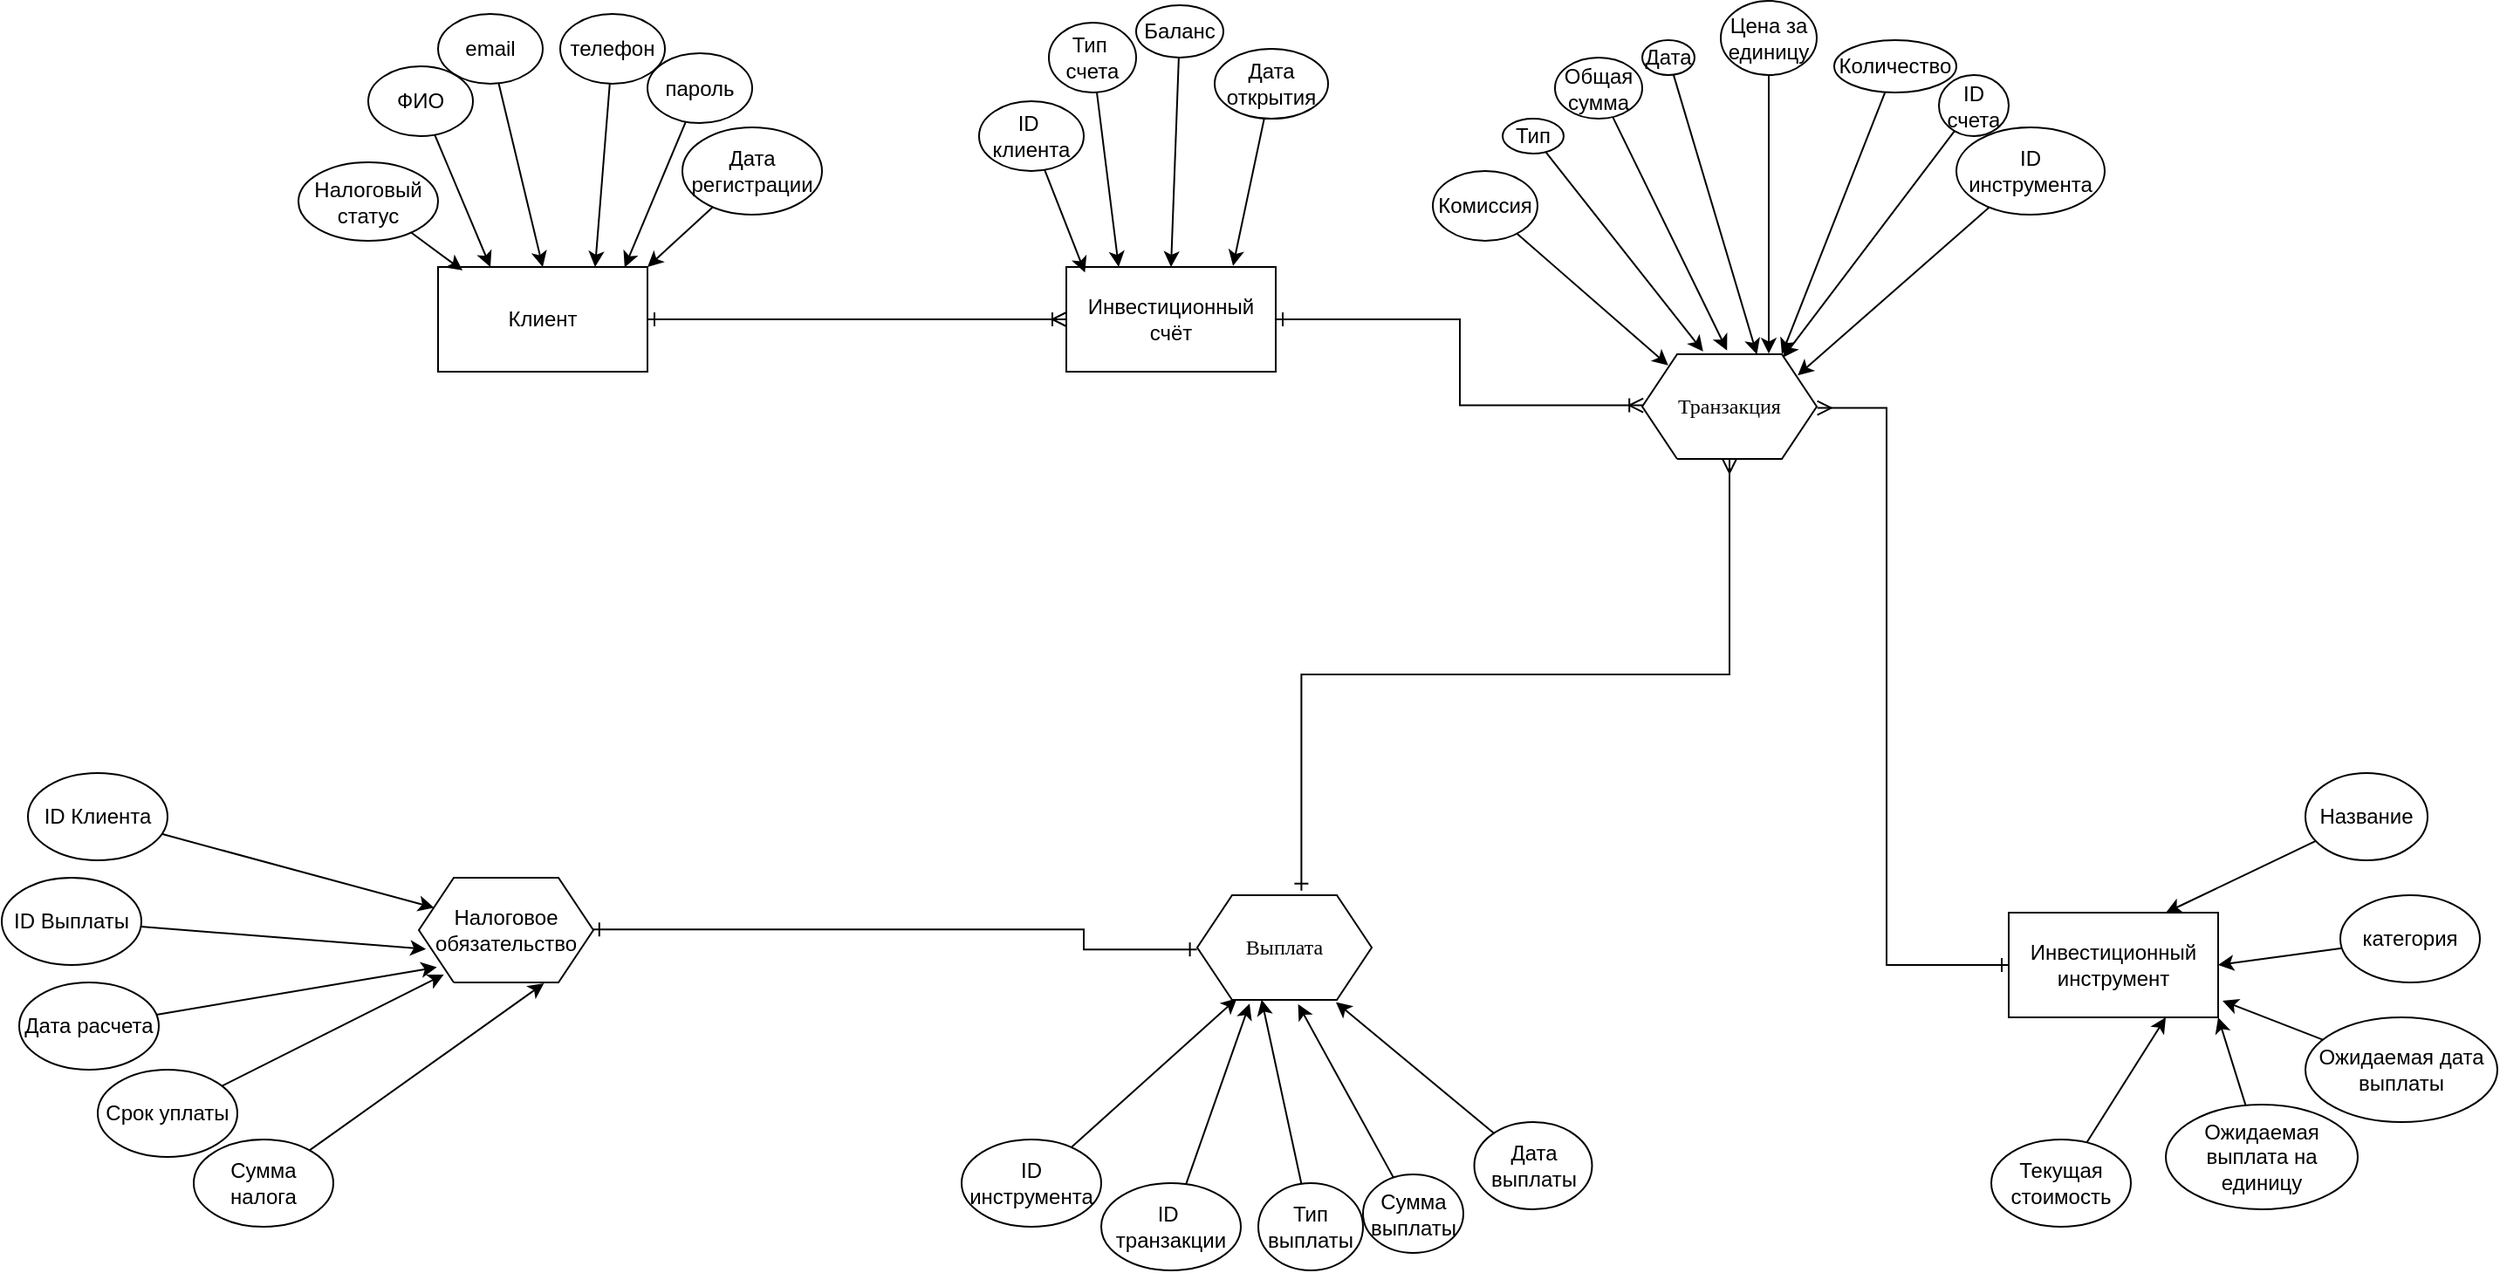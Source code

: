 <mxfile version="26.1.1">
  <diagram id="R2lEEEUBdFMjLlhIrx00" name="Page-1">
    <mxGraphModel dx="2284" dy="886" grid="1" gridSize="10" guides="1" tooltips="1" connect="1" arrows="1" fold="1" page="1" pageScale="1" pageWidth="850" pageHeight="1100" math="0" shadow="0" extFonts="Permanent Marker^https://fonts.googleapis.com/css?family=Permanent+Marker">
      <root>
        <mxCell id="0" />
        <mxCell id="1" parent="0" />
        <mxCell id="XCjacnI0Hm-cSegyJan1-46" value="" style="edgeStyle=orthogonalEdgeStyle;rounded=0;orthogonalLoop=1;jettySize=auto;html=1;endArrow=ERoneToMany;endFill=0;startArrow=ERone;startFill=0;" parent="1" source="XCjacnI0Hm-cSegyJan1-3" target="XCjacnI0Hm-cSegyJan1-5" edge="1">
          <mxGeometry relative="1" as="geometry" />
        </mxCell>
        <mxCell id="XCjacnI0Hm-cSegyJan1-51" style="rounded=0;orthogonalLoop=1;jettySize=auto;html=1;endArrow=ERmany;endFill=0;startArrow=ERone;startFill=0;entryX=1.003;entryY=0.513;entryDx=0;entryDy=0;entryPerimeter=0;fontFamily=Verdana;exitX=0;exitY=0.5;exitDx=0;exitDy=0;strokeColor=default;edgeStyle=elbowEdgeStyle;jumpStyle=arc;" parent="1" source="XCjacnI0Hm-cSegyJan1-4" target="G95vYp_9de2MOOSg4ySw-1" edge="1">
          <mxGeometry relative="1" as="geometry">
            <mxPoint x="690" y="570" as="sourcePoint" />
            <mxPoint x="550.26" y="269.58" as="targetPoint" />
            <Array as="points">
              <mxPoint x="640" y="400" />
            </Array>
          </mxGeometry>
        </mxCell>
        <mxCell id="XCjacnI0Hm-cSegyJan1-4" value="&lt;div&gt;&lt;span style=&quot;background-color: initial;&quot;&gt;Инвестиционный инструмент&lt;/span&gt;&lt;br&gt;&lt;/div&gt;" style="rounded=0;whiteSpace=wrap;html=1;" parent="1" vertex="1">
          <mxGeometry x="710" y="540" width="120" height="60" as="geometry" />
        </mxCell>
        <mxCell id="XCjacnI0Hm-cSegyJan1-49" style="edgeStyle=elbowEdgeStyle;rounded=0;orthogonalLoop=1;jettySize=auto;html=1;entryX=0.006;entryY=0.488;entryDx=0;entryDy=0;endArrow=ERoneToMany;endFill=0;startArrow=ERone;startFill=0;entryPerimeter=0;fontFamily=Verdana;" parent="1" source="XCjacnI0Hm-cSegyJan1-5" target="G95vYp_9de2MOOSg4ySw-1" edge="1">
          <mxGeometry relative="1" as="geometry">
            <mxPoint x="480" y="240" as="targetPoint" />
          </mxGeometry>
        </mxCell>
        <mxCell id="XCjacnI0Hm-cSegyJan1-5" value="Инвестиционный счёт" style="rounded=0;whiteSpace=wrap;html=1;" parent="1" vertex="1">
          <mxGeometry x="170" y="170" width="120" height="60" as="geometry" />
        </mxCell>
        <mxCell id="XCjacnI0Hm-cSegyJan1-25" style="rounded=0;orthogonalLoop=1;jettySize=auto;html=1;entryX=0.75;entryY=0;entryDx=0;entryDy=0;" parent="1" source="XCjacnI0Hm-cSegyJan1-22" target="XCjacnI0Hm-cSegyJan1-4" edge="1">
          <mxGeometry relative="1" as="geometry" />
        </mxCell>
        <mxCell id="XCjacnI0Hm-cSegyJan1-22" value="Название" style="ellipse;whiteSpace=wrap;html=1;" parent="1" vertex="1">
          <mxGeometry x="880" y="460" width="70" height="50" as="geometry" />
        </mxCell>
        <mxCell id="XCjacnI0Hm-cSegyJan1-26" style="rounded=0;orthogonalLoop=1;jettySize=auto;html=1;entryX=1;entryY=0.5;entryDx=0;entryDy=0;" parent="1" source="XCjacnI0Hm-cSegyJan1-23" target="XCjacnI0Hm-cSegyJan1-4" edge="1">
          <mxGeometry relative="1" as="geometry" />
        </mxCell>
        <mxCell id="XCjacnI0Hm-cSegyJan1-23" value="категория" style="ellipse;whiteSpace=wrap;html=1;" parent="1" vertex="1">
          <mxGeometry x="900" y="530" width="80" height="50" as="geometry" />
        </mxCell>
        <mxCell id="XCjacnI0Hm-cSegyJan1-27" style="rounded=0;orthogonalLoop=1;jettySize=auto;html=1;entryX=0.75;entryY=1;entryDx=0;entryDy=0;" parent="1" source="XCjacnI0Hm-cSegyJan1-24" target="XCjacnI0Hm-cSegyJan1-4" edge="1">
          <mxGeometry relative="1" as="geometry" />
        </mxCell>
        <mxCell id="XCjacnI0Hm-cSegyJan1-24" value="Текущая&lt;div&gt;стоимость&lt;br&gt;&lt;/div&gt;" style="ellipse;whiteSpace=wrap;html=1;" parent="1" vertex="1">
          <mxGeometry x="700" y="670" width="80" height="50" as="geometry" />
        </mxCell>
        <mxCell id="XCjacnI0Hm-cSegyJan1-28" value="&lt;br&gt;ID&amp;nbsp;&lt;div&gt;клиента&lt;br&gt;&lt;br&gt;&lt;/div&gt;" style="ellipse;whiteSpace=wrap;html=1;" parent="1" vertex="1">
          <mxGeometry x="120" y="75" width="60" height="40" as="geometry" />
        </mxCell>
        <mxCell id="XCjacnI0Hm-cSegyJan1-33" style="rounded=0;orthogonalLoop=1;jettySize=auto;html=1;entryX=0.5;entryY=0;entryDx=0;entryDy=0;" parent="1" source="XCjacnI0Hm-cSegyJan1-29" target="XCjacnI0Hm-cSegyJan1-5" edge="1">
          <mxGeometry relative="1" as="geometry" />
        </mxCell>
        <mxCell id="XCjacnI0Hm-cSegyJan1-29" value="&lt;div&gt;&lt;span class=&quot;text-sm px-1 rounded-sm !font-mono bg-orange-400/10 text-orange-500 dark:bg-orange-300/10 dark:text-orange-200&quot;&gt;Баланс&lt;/span&gt;&lt;/div&gt;" style="ellipse;whiteSpace=wrap;html=1;direction=south;" parent="1" vertex="1">
          <mxGeometry x="210" y="20" width="50" height="30" as="geometry" />
        </mxCell>
        <mxCell id="XCjacnI0Hm-cSegyJan1-30" value="Дата открытия" style="ellipse;whiteSpace=wrap;html=1;" parent="1" vertex="1">
          <mxGeometry x="255" y="45" width="65" height="40" as="geometry" />
        </mxCell>
        <mxCell id="XCjacnI0Hm-cSegyJan1-32" style="rounded=0;orthogonalLoop=1;jettySize=auto;html=1;entryX=0.089;entryY=0.053;entryDx=0;entryDy=0;entryPerimeter=0;" parent="1" source="XCjacnI0Hm-cSegyJan1-28" target="XCjacnI0Hm-cSegyJan1-5" edge="1">
          <mxGeometry relative="1" as="geometry" />
        </mxCell>
        <mxCell id="XCjacnI0Hm-cSegyJan1-40" style="rounded=0;orthogonalLoop=1;jettySize=auto;html=1;entryX=0.149;entryY=0.107;entryDx=0;entryDy=0;entryPerimeter=0;fontFamily=Verdana;" parent="1" source="XCjacnI0Hm-cSegyJan1-37" target="G95vYp_9de2MOOSg4ySw-1" edge="1">
          <mxGeometry relative="1" as="geometry">
            <mxPoint x="515" y="220" as="targetPoint" />
          </mxGeometry>
        </mxCell>
        <mxCell id="XCjacnI0Hm-cSegyJan1-37" value="Комиссия" style="ellipse;whiteSpace=wrap;html=1;" parent="1" vertex="1">
          <mxGeometry x="380" y="115" width="60" height="40" as="geometry" />
        </mxCell>
        <mxCell id="XCjacnI0Hm-cSegyJan1-41" style="rounded=0;orthogonalLoop=1;jettySize=auto;html=1;entryX=0.349;entryY=-0.026;entryDx=0;entryDy=0;entryPerimeter=0;fontFamily=Verdana;" parent="1" source="XCjacnI0Hm-cSegyJan1-38" target="G95vYp_9de2MOOSg4ySw-1" edge="1">
          <mxGeometry relative="1" as="geometry">
            <mxPoint x="550" y="200" as="targetPoint" />
          </mxGeometry>
        </mxCell>
        <mxCell id="XCjacnI0Hm-cSegyJan1-38" value="Тип" style="ellipse;whiteSpace=wrap;html=1;" parent="1" vertex="1">
          <mxGeometry x="420" y="85" width="35" height="20" as="geometry" />
        </mxCell>
        <mxCell id="XCjacnI0Hm-cSegyJan1-42" style="rounded=0;orthogonalLoop=1;jettySize=auto;html=1;entryX=0.806;entryY=0.031;entryDx=0;entryDy=0;entryPerimeter=0;fontFamily=Verdana;" parent="1" source="XCjacnI0Hm-cSegyJan1-39" target="G95vYp_9de2MOOSg4ySw-1" edge="1">
          <mxGeometry relative="1" as="geometry">
            <mxPoint x="585" y="220" as="targetPoint" />
          </mxGeometry>
        </mxCell>
        <mxCell id="XCjacnI0Hm-cSegyJan1-39" value="ID счета" style="ellipse;whiteSpace=wrap;html=1;" parent="1" vertex="1">
          <mxGeometry x="670" y="60" width="40" height="35" as="geometry" />
        </mxCell>
        <mxCell id="XCjacnI0Hm-cSegyJan1-43" value="Дата" style="ellipse;whiteSpace=wrap;html=1;" parent="1" vertex="1">
          <mxGeometry x="500" y="40" width="30" height="20" as="geometry" />
        </mxCell>
        <mxCell id="XCjacnI0Hm-cSegyJan1-44" style="rounded=0;orthogonalLoop=1;jettySize=auto;html=1;entryX=0.657;entryY=0.002;entryDx=0;entryDy=0;entryPerimeter=0;fontFamily=Verdana;" parent="1" source="XCjacnI0Hm-cSegyJan1-43" target="G95vYp_9de2MOOSg4ySw-1" edge="1">
          <mxGeometry relative="1" as="geometry">
            <mxPoint x="568.62" y="207.92" as="targetPoint" />
          </mxGeometry>
        </mxCell>
        <mxCell id="XCjacnI0Hm-cSegyJan1-48" style="rounded=0;orthogonalLoop=1;jettySize=auto;html=1;entryX=0.796;entryY=-0.011;entryDx=0;entryDy=0;entryPerimeter=0;" parent="1" source="XCjacnI0Hm-cSegyJan1-30" target="XCjacnI0Hm-cSegyJan1-5" edge="1">
          <mxGeometry relative="1" as="geometry" />
        </mxCell>
        <mxCell id="XCjacnI0Hm-cSegyJan1-52" value="&lt;div&gt;&lt;span style=&quot;background-color: initial;&quot;&gt;ID инструмента&lt;/span&gt;&lt;br&gt;&lt;/div&gt;" style="ellipse;whiteSpace=wrap;html=1;" parent="1" vertex="1">
          <mxGeometry x="680" y="90" width="85" height="50" as="geometry" />
        </mxCell>
        <mxCell id="XCjacnI0Hm-cSegyJan1-54" style="rounded=0;orthogonalLoop=1;jettySize=auto;html=1;entryX=0.891;entryY=0.202;entryDx=0;entryDy=0;entryPerimeter=0;fontFamily=Verdana;" parent="1" source="XCjacnI0Hm-cSegyJan1-52" target="G95vYp_9de2MOOSg4ySw-1" edge="1">
          <mxGeometry relative="1" as="geometry">
            <mxPoint x="597.32" y="226" as="targetPoint" />
          </mxGeometry>
        </mxCell>
        <mxCell id="4SABCCLXyZyxqGPthTTx-5" style="rounded=0;orthogonalLoop=1;jettySize=auto;html=1;entryX=0.25;entryY=0;entryDx=0;entryDy=0;" parent="1" source="4SABCCLXyZyxqGPthTTx-4" target="XCjacnI0Hm-cSegyJan1-5" edge="1">
          <mxGeometry relative="1" as="geometry" />
        </mxCell>
        <mxCell id="4SABCCLXyZyxqGPthTTx-4" value="Тип&amp;nbsp;&lt;div&gt;счета&lt;/div&gt;" style="ellipse;whiteSpace=wrap;html=1;" parent="1" vertex="1">
          <mxGeometry x="160" y="30" width="50" height="40" as="geometry" />
        </mxCell>
        <mxCell id="4SABCCLXyZyxqGPthTTx-11" value="&lt;div&gt;&lt;span class=&quot;text-sm px-1 rounded-sm !font-mono bg-orange-400/10 text-orange-500 dark:bg-orange-300/10 dark:text-orange-200&quot;&gt;Общая сумма&lt;/span&gt;&lt;/div&gt;" style="ellipse;whiteSpace=wrap;html=1;" parent="1" vertex="1">
          <mxGeometry x="450" y="50" width="50" height="35" as="geometry" />
        </mxCell>
        <mxCell id="4SABCCLXyZyxqGPthTTx-12" style="rounded=0;orthogonalLoop=1;jettySize=auto;html=1;entryX=0.486;entryY=-0.036;entryDx=0;entryDy=0;entryPerimeter=0;fontFamily=Verdana;" parent="1" source="4SABCCLXyZyxqGPthTTx-11" target="G95vYp_9de2MOOSg4ySw-1" edge="1">
          <mxGeometry relative="1" as="geometry">
            <mxPoint x="558.96" y="202" as="targetPoint" />
          </mxGeometry>
        </mxCell>
        <UserObject label="&lt;div&gt;Транзакция&lt;/div&gt;" tags="Блок-схема" id="G95vYp_9de2MOOSg4ySw-1">
          <mxCell style="verticalAlign=middle;align=center;overflow=width;vsdxID=12;shape=stencil(lZFNCoQwDIVPk30nYWD26txDsNpgp5Xa+fH2tgRRXEhn917yJYEXoGo27aQB1RyDH/WXu2iAakBkZ3TgmBRQA1T1Pugh+LfrxE9tJrN6+U/e8JM5VHkE1SL2psQ/hbXsDuzjD3ZrbvC9fO8FicVk+fXrBJLYo+vZWkn+2D9HnUryJmpW);spacingTop=-3;spacingBottom=-3;spacingLeft=-3;spacingRight=-3;points=[];labelBackgroundColor=none;rounded=0;html=1;whiteSpace=wrap;fontFamily=Verdana;" parent="1" vertex="1">
            <mxGeometry x="500" y="220" width="100" height="60" as="geometry" />
          </mxCell>
        </UserObject>
        <mxCell id="FMK7yZZNpKtsbyilsotx-37" style="rounded=0;orthogonalLoop=1;jettySize=auto;html=1;entryX=1;entryY=1;entryDx=0;entryDy=0;" parent="1" source="FMK7yZZNpKtsbyilsotx-36" target="XCjacnI0Hm-cSegyJan1-4" edge="1">
          <mxGeometry relative="1" as="geometry" />
        </mxCell>
        <mxCell id="FMK7yZZNpKtsbyilsotx-36" value="&lt;div&gt;&lt;span class=&quot;text-sm px-1 rounded-sm !font-mono bg-orange-400/10 text-orange-500 dark:bg-orange-300/10 dark:text-orange-200&quot;&gt;Ожидаемая выплата на единицу&lt;/span&gt;&lt;/div&gt;" style="ellipse;whiteSpace=wrap;html=1;" parent="1" vertex="1">
          <mxGeometry x="800" y="650" width="110" height="60" as="geometry" />
        </mxCell>
        <mxCell id="hdK44-Yf7cx0J39kzJTW-2" value="Количество" style="ellipse;whiteSpace=wrap;html=1;" parent="1" vertex="1">
          <mxGeometry x="610" y="40" width="70" height="30" as="geometry" />
        </mxCell>
        <mxCell id="hdK44-Yf7cx0J39kzJTW-3" style="rounded=0;orthogonalLoop=1;jettySize=auto;html=1;entryX=0.8;entryY=0;entryDx=0;entryDy=0;entryPerimeter=0;" parent="1" source="hdK44-Yf7cx0J39kzJTW-2" target="G95vYp_9de2MOOSg4ySw-1" edge="1">
          <mxGeometry relative="1" as="geometry" />
        </mxCell>
        <mxCell id="avL69ho8Q7gVrmL0K41D-9" style="edgeStyle=orthogonalEdgeStyle;rounded=0;orthogonalLoop=1;jettySize=auto;html=1;startArrow=ERone;startFill=0;endArrow=ERone;endFill=0;exitX=-0.002;exitY=0.518;exitDx=0;exitDy=0;exitPerimeter=0;entryX=0.994;entryY=0.494;entryDx=0;entryDy=0;entryPerimeter=0;jumpStyle=arc;" parent="1" source="FMK7yZZNpKtsbyilsotx-26" target="FMK7yZZNpKtsbyilsotx-28" edge="1">
          <mxGeometry relative="1" as="geometry">
            <Array as="points">
              <mxPoint x="180" y="561" />
              <mxPoint x="180" y="550" />
            </Array>
            <mxPoint x="-61" y="560" as="targetPoint" />
            <mxPoint x="534" y="279" as="sourcePoint" />
          </mxGeometry>
        </mxCell>
        <mxCell id="FMK7yZZNpKtsbyilsotx-16" style="rounded=0;orthogonalLoop=1;jettySize=auto;html=1;entryX=0.228;entryY=0.985;entryDx=0;entryDy=0;entryPerimeter=0;" parent="1" source="FMK7yZZNpKtsbyilsotx-8" target="FMK7yZZNpKtsbyilsotx-26" edge="1">
          <mxGeometry relative="1" as="geometry">
            <mxPoint x="230" y="560" as="targetPoint" />
          </mxGeometry>
        </mxCell>
        <mxCell id="FMK7yZZNpKtsbyilsotx-8" value="&lt;div&gt;ID инструмента&lt;/div&gt;" style="ellipse;whiteSpace=wrap;html=1;" parent="1" vertex="1">
          <mxGeometry x="110" y="670" width="80" height="50" as="geometry" />
        </mxCell>
        <mxCell id="FMK7yZZNpKtsbyilsotx-9" value="&lt;div&gt;Тип&lt;/div&gt;&lt;div&gt;выплаты&lt;/div&gt;" style="ellipse;whiteSpace=wrap;html=1;" parent="1" vertex="1">
          <mxGeometry x="280" y="695" width="60" height="50" as="geometry" />
        </mxCell>
        <mxCell id="FMK7yZZNpKtsbyilsotx-10" value="&lt;div&gt;Сумма&lt;/div&gt;&lt;div&gt;выплаты&lt;/div&gt;" style="ellipse;whiteSpace=wrap;html=1;" parent="1" vertex="1">
          <mxGeometry x="340" y="690" width="57.5" height="45" as="geometry" />
        </mxCell>
        <mxCell id="FMK7yZZNpKtsbyilsotx-19" style="rounded=0;orthogonalLoop=1;jettySize=auto;html=1;entryX=0.795;entryY=1.022;entryDx=0;entryDy=0;entryPerimeter=0;" parent="1" source="FMK7yZZNpKtsbyilsotx-11" target="FMK7yZZNpKtsbyilsotx-26" edge="1">
          <mxGeometry relative="1" as="geometry">
            <mxPoint x="344.545" y="543.636" as="targetPoint" />
          </mxGeometry>
        </mxCell>
        <mxCell id="FMK7yZZNpKtsbyilsotx-11" value="&lt;div&gt;Дата&lt;/div&gt;&lt;div&gt;выплаты&lt;/div&gt;" style="ellipse;whiteSpace=wrap;html=1;" parent="1" vertex="1">
          <mxGeometry x="403.75" y="660" width="67.5" height="50" as="geometry" />
        </mxCell>
        <mxCell id="FMK7yZZNpKtsbyilsotx-17" style="rounded=0;orthogonalLoop=1;jettySize=auto;html=1;entryX=0.369;entryY=0.998;entryDx=0;entryDy=0;entryPerimeter=0;" parent="1" source="FMK7yZZNpKtsbyilsotx-9" target="FMK7yZZNpKtsbyilsotx-26" edge="1">
          <mxGeometry relative="1" as="geometry">
            <mxPoint x="281.96" y="558.98" as="targetPoint" />
          </mxGeometry>
        </mxCell>
        <mxCell id="FMK7yZZNpKtsbyilsotx-18" style="rounded=0;orthogonalLoop=1;jettySize=auto;html=1;entryX=0.578;entryY=1.041;entryDx=0;entryDy=0;entryPerimeter=0;" parent="1" source="FMK7yZZNpKtsbyilsotx-10" target="FMK7yZZNpKtsbyilsotx-26" edge="1">
          <mxGeometry relative="1" as="geometry">
            <mxPoint x="329.96" y="560" as="targetPoint" />
          </mxGeometry>
        </mxCell>
        <UserObject label="&lt;div&gt;Выплата&lt;/div&gt;" tags="Блок-схема" id="FMK7yZZNpKtsbyilsotx-26">
          <mxCell style="verticalAlign=middle;align=center;overflow=width;vsdxID=12;shape=stencil(lZFNCoQwDIVPk30nYWD26txDsNpgp5Xa+fH2tgRRXEhn917yJYEXoGo27aQB1RyDH/WXu2iAakBkZ3TgmBRQA1T1Pugh+LfrxE9tJrN6+U/e8JM5VHkE1SL2psQ/hbXsDuzjD3ZrbvC9fO8FicVk+fXrBJLYo+vZWkn+2D9HnUryJmpW);spacingTop=-3;spacingBottom=-3;spacingLeft=-3;spacingRight=-3;points=[];labelBackgroundColor=none;rounded=0;html=1;whiteSpace=wrap;fontFamily=Verdana;" parent="1" vertex="1">
            <mxGeometry x="245" y="530" width="100" height="60" as="geometry" />
          </mxCell>
        </UserObject>
        <mxCell id="XCjacnI0Hm-cSegyJan1-3" value="Клиент" style="rounded=0;whiteSpace=wrap;html=1;container=0;" parent="1" vertex="1">
          <mxGeometry x="-190" y="170" width="120" height="60" as="geometry" />
        </mxCell>
        <mxCell id="XCjacnI0Hm-cSegyJan1-16" style="rounded=0;orthogonalLoop=1;jettySize=auto;html=1;entryX=0.25;entryY=0;entryDx=0;entryDy=0;" parent="1" source="XCjacnI0Hm-cSegyJan1-12" target="XCjacnI0Hm-cSegyJan1-3" edge="1">
          <mxGeometry relative="1" as="geometry" />
        </mxCell>
        <mxCell id="XCjacnI0Hm-cSegyJan1-12" value="ФИО" style="ellipse;whiteSpace=wrap;html=1;container=0;" parent="1" vertex="1">
          <mxGeometry x="-230" y="55" width="60" height="40" as="geometry" />
        </mxCell>
        <mxCell id="XCjacnI0Hm-cSegyJan1-17" style="rounded=0;orthogonalLoop=1;jettySize=auto;html=1;entryX=0.5;entryY=0;entryDx=0;entryDy=0;" parent="1" source="XCjacnI0Hm-cSegyJan1-13" target="XCjacnI0Hm-cSegyJan1-3" edge="1">
          <mxGeometry relative="1" as="geometry" />
        </mxCell>
        <mxCell id="XCjacnI0Hm-cSegyJan1-13" value="email" style="ellipse;whiteSpace=wrap;html=1;container=0;" parent="1" vertex="1">
          <mxGeometry x="-190" y="25" width="60" height="40" as="geometry" />
        </mxCell>
        <mxCell id="XCjacnI0Hm-cSegyJan1-18" style="rounded=0;orthogonalLoop=1;jettySize=auto;html=1;entryX=0.75;entryY=0;entryDx=0;entryDy=0;" parent="1" source="XCjacnI0Hm-cSegyJan1-14" target="XCjacnI0Hm-cSegyJan1-3" edge="1">
          <mxGeometry relative="1" as="geometry" />
        </mxCell>
        <mxCell id="XCjacnI0Hm-cSegyJan1-14" value="телефон" style="ellipse;whiteSpace=wrap;html=1;container=0;" parent="1" vertex="1">
          <mxGeometry x="-120" y="25" width="60" height="40" as="geometry" />
        </mxCell>
        <mxCell id="XCjacnI0Hm-cSegyJan1-15" value="пароль" style="ellipse;whiteSpace=wrap;html=1;container=0;" parent="1" vertex="1">
          <mxGeometry x="-70" y="47.5" width="60" height="40" as="geometry" />
        </mxCell>
        <mxCell id="XCjacnI0Hm-cSegyJan1-20" style="rounded=0;orthogonalLoop=1;jettySize=auto;html=1;entryX=0.891;entryY=0.004;entryDx=0;entryDy=0;entryPerimeter=0;" parent="1" source="XCjacnI0Hm-cSegyJan1-15" target="XCjacnI0Hm-cSegyJan1-3" edge="1">
          <mxGeometry relative="1" as="geometry" />
        </mxCell>
        <mxCell id="4SABCCLXyZyxqGPthTTx-1" value="Налоговый статус" style="ellipse;whiteSpace=wrap;html=1;container=0;" parent="1" vertex="1">
          <mxGeometry x="-270" y="110" width="80" height="45" as="geometry" />
        </mxCell>
        <mxCell id="4SABCCLXyZyxqGPthTTx-3" style="rounded=0;orthogonalLoop=1;jettySize=auto;html=1;entryX=0.117;entryY=0.033;entryDx=0;entryDy=0;entryPerimeter=0;" parent="1" source="4SABCCLXyZyxqGPthTTx-1" target="XCjacnI0Hm-cSegyJan1-3" edge="1">
          <mxGeometry relative="1" as="geometry" />
        </mxCell>
        <mxCell id="CSQBleb1-nQolG9P0FjR-4" value="&lt;div&gt;&lt;span class=&quot;text-sm px-1 rounded-sm !font-mono bg-orange-400/10 text-orange-500 dark:bg-orange-300/10 dark:text-orange-200&quot;&gt;Цена за единицу&lt;/span&gt;&lt;/div&gt;" style="ellipse;whiteSpace=wrap;html=1;" parent="1" vertex="1">
          <mxGeometry x="545" y="17.5" width="55" height="42.5" as="geometry" />
        </mxCell>
        <mxCell id="CSQBleb1-nQolG9P0FjR-5" style="rounded=0;orthogonalLoop=1;jettySize=auto;html=1;entryX=0.725;entryY=-0.006;entryDx=0;entryDy=0;entryPerimeter=0;" parent="1" source="CSQBleb1-nQolG9P0FjR-4" target="G95vYp_9de2MOOSg4ySw-1" edge="1">
          <mxGeometry relative="1" as="geometry" />
        </mxCell>
        <mxCell id="CSQBleb1-nQolG9P0FjR-6" style="edgeStyle=elbowEdgeStyle;rounded=0;orthogonalLoop=1;jettySize=auto;html=1;entryX=0.597;entryY=-0.044;entryDx=0;entryDy=0;entryPerimeter=0;startArrow=ERmany;startFill=0;endArrow=ERone;endFill=0;elbow=vertical;" parent="1" source="G95vYp_9de2MOOSg4ySw-1" target="FMK7yZZNpKtsbyilsotx-26" edge="1">
          <mxGeometry relative="1" as="geometry" />
        </mxCell>
        <mxCell id="CSQBleb1-nQolG9P0FjR-7" value="&lt;div&gt;ID&amp;nbsp;&lt;/div&gt;&lt;div&gt;&lt;span style=&quot;background-color: transparent; color: light-dark(rgb(0, 0, 0), rgb(255, 255, 255));&quot;&gt;транзакции&lt;/span&gt;&lt;/div&gt;" style="ellipse;whiteSpace=wrap;html=1;" parent="1" vertex="1">
          <mxGeometry x="190" y="695" width="80" height="50" as="geometry" />
        </mxCell>
        <mxCell id="CSQBleb1-nQolG9P0FjR-8" style="rounded=0;orthogonalLoop=1;jettySize=auto;html=1;entryX=0.3;entryY=1.036;entryDx=0;entryDy=0;entryPerimeter=0;" parent="1" source="CSQBleb1-nQolG9P0FjR-7" target="FMK7yZZNpKtsbyilsotx-26" edge="1">
          <mxGeometry relative="1" as="geometry" />
        </mxCell>
        <mxCell id="4SABCCLXyZyxqGPthTTx-29" style="rounded=0;orthogonalLoop=1;jettySize=auto;html=1;entryX=0.717;entryY=1.008;entryDx=0;entryDy=0;entryPerimeter=0;" parent="1" source="4SABCCLXyZyxqGPthTTx-30" target="FMK7yZZNpKtsbyilsotx-28" edge="1">
          <mxGeometry relative="1" as="geometry">
            <mxPoint x="-141.0" y="565" as="targetPoint" />
          </mxGeometry>
        </mxCell>
        <mxCell id="4SABCCLXyZyxqGPthTTx-30" value="Сумма налога" style="ellipse;whiteSpace=wrap;html=1;" parent="1" vertex="1">
          <mxGeometry x="-330" y="670" width="80" height="50" as="geometry" />
        </mxCell>
        <mxCell id="4SABCCLXyZyxqGPthTTx-31" style="rounded=0;orthogonalLoop=1;jettySize=auto;html=1;entryX=0.103;entryY=0.855;entryDx=0;entryDy=0;entryPerimeter=0;" parent="1" source="4SABCCLXyZyxqGPthTTx-32" target="FMK7yZZNpKtsbyilsotx-28" edge="1">
          <mxGeometry relative="1" as="geometry">
            <mxPoint x="-221.0" y="535" as="targetPoint" />
          </mxGeometry>
        </mxCell>
        <mxCell id="4SABCCLXyZyxqGPthTTx-32" value="&lt;div&gt;Дата расчета&lt;span style=&quot;color: rgba(0, 0, 0, 0); font-family: monospace; font-size: 0px; text-align: start; text-wrap: nowrap; background-color: initial;&quot;&gt;%3CmxGraphModel%3E%3Croot%3E%3CmxCell%20id%3D%220%22%2F%3E%3CmxCell%20id%3D%221%22%20parent%3D%220%22%2F%3E%3CmxCell%20id%3D%222%22%20value%3D%22%26lt%3Bdiv%26gt%3B%D0%94%D0%B8%D0%B2%D0%B8%D0%B4%D0%B5%D0%BD%D0%B4%D1%8B%20%D0%B8%20%D0%9A%D1%83%D0%BF%D0%BE%D0%BD%D1%8B%26lt%3Bbr%26gt%3B%26lt%3B%2Fdiv%26gt%3B%22%20style%3D%22rounded%3D0%3BwhiteSpace%3Dwrap%3Bhtml%3D1%3B%22%20vertex%3D%221%22%20parent%3D%221%22%3E%3CmxGeometry%20x%3D%22220%22%20y%3D%22550%22%20width%3D%22120%22%20height%3D%2260%22%20as%3D%22geometry%22%2F%3E%3C%2FmxCell%3E%3CmxCell%20id%3D%223%22%20style%3D%22edgeStyle%3DorthogonalEdgeStyle%3Brounded%3D0%3BorthogonalLoop%3D1%3BjettySize%3Dauto%3Bhtml%3D1%3BentryX%3D0%3BentryY%3D0%3BentryDx%3D0%3BentryDy%3D0%3B%22%20edge%3D%221%22%20source%3D%224%22%20target%3D%222%22%20parent%3D%221%22%3E%3CmxGeometry%20relative%3D%221%22%20as%3D%22geometry%22%2F%3E%3C%2FmxCell%3E%3CmxCell%20id%3D%224%22%20value%3D%22%D0%A2%D0%B8%D0%BF%22%20style%3D%22ellipse%3BwhiteSpace%3Dwrap%3Bhtml%3D1%3B%22%20vertex%3D%221%22%20parent%3D%221%22%3E%3CmxGeometry%20x%3D%22170%22%20y%3D%22410%22%20width%3D%2270%22%20height%3D%2250%22%20as%3D%22geometry%22%2F%3E%3C%2FmxCell%3E%3CmxCell%20id%3D%225%22%20style%3D%22edgeStyle%3DorthogonalEdgeStyle%3Brounded%3D0%3BorthogonalLoop%3D1%3BjettySize%3Dauto%3Bhtml%3D1%3BentryX%3D0.5%3BentryY%3D0%3BentryDx%3D0%3BentryDy%3D0%3B%22%20edge%3D%221%22%20source%3D%226%22%20target%3D%222%22%20parent%3D%221%22%3E%3CmxGeometry%20relative%3D%221%22%20as%3D%22geometry%22%2F%3E%3C%2FmxCell%3E%3CmxCell%20id%3D%226%22%20value%3D%22%D0%A1%D1%83%D0%BC%D0%BC%D0%B0%20%D0%B2%D1%8B%D0%BF%D0%BB%D0%B0%D1%82%D1%8B%22%20style%3D%22ellipse%3BwhiteSpace%3Dwrap%3Bhtml%3D1%3B%22%20vertex%3D%221%22%20parent%3D%221%22%3E%3CmxGeometry%20x%3D%22230%22%20y%3D%22370%22%20width%3D%2280%22%20height%3D%2250%22%20as%3D%22geometry%22%2F%3E%3C%2FmxCell%3E%3CmxCell%20id%3D%227%22%20style%3D%22edgeStyle%3DorthogonalEdgeStyle%3Brounded%3D0%3BorthogonalLoop%3D1%3BjettySize%3Dauto%3Bhtml%3D1%3BentryX%3D0.75%3BentryY%3D0%3BentryDx%3D0%3BentryDy%3D0%3B%22%20edge%3D%221%22%20source%3D%228%22%20target%3D%222%22%20parent%3D%221%22%3E%3CmxGeometry%20relative%3D%221%22%20as%3D%22geometry%22%2F%3E%3C%2FmxCell%3E%3CmxCell%20id%3D%228%22%20value%3D%22%26lt%3Bdiv%26gt%3B%D0%94%D0%B0%D1%82%D0%B0%20%D0%B2%D1%8B%D0%BF%D0%BB%D0%B0%D1%82%D1%8B%26lt%3B%2Fdiv%26gt%3B%22%20style%3D%22ellipse%3BwhiteSpace%3Dwrap%3Bhtml%3D1%3B%22%20vertex%3D%221%22%20parent%3D%221%22%3E%3CmxGeometry%20x%3D%22300%22%20y%3D%22410%22%20width%3D%2280%22%20height%3D%2250%22%20as%3D%22geometry%22%2F%3E%3C%2FmxCell%3E%3CmxCell%20id%3D%229%22%20style%3D%22edgeStyle%3DorthogonalEdgeStyle%3Brounded%3D0%3BorthogonalLoop%3D1%3BjettySize%3Dauto%3Bhtml%3D1%3BentryX%3D0%3BentryY%3D0.5%3BentryDx%3D0%3BentryDy%3D0%3B%22%20edge%3D%221%22%20source%3D%2210%22%20target%3D%222%22%20parent%3D%221%22%3E%3CmxGeometry%20relative%3D%221%22%20as%3D%22geometry%22%2F%3E%3C%2FmxCell%3E%3CmxCell%20id%3D%2210%22%20value%3D%22ID%20%D0%B8%D0%BD%D1%81%D1%82%D1%80%D1%83%D0%BC%D0%B5%D0%BD%D1%82%D0%B0%22%20style%3D%22ellipse%3BwhiteSpace%3Dwrap%3Bhtml%3D1%3B%22%20vertex%3D%221%22%20parent%3D%221%22%3E%3CmxGeometry%20x%3D%22100%22%20y%3D%22450%22%20width%3D%2280%22%20height%3D%2250%22%20as%3D%22geometry%22%2F%3E%3C%2FmxCell%3E%3C%2Froot%3E%3C%2FmxGraphModel%3E&lt;/span&gt;&lt;/div&gt;" style="ellipse;whiteSpace=wrap;html=1;" parent="1" vertex="1">
          <mxGeometry x="-430" y="580" width="80" height="50" as="geometry" />
        </mxCell>
        <mxCell id="4SABCCLXyZyxqGPthTTx-33" style="rounded=0;orthogonalLoop=1;jettySize=auto;html=1;entryX=0.087;entryY=0.286;entryDx=0;entryDy=0;entryPerimeter=0;" parent="1" source="4SABCCLXyZyxqGPthTTx-34" target="FMK7yZZNpKtsbyilsotx-28" edge="1">
          <mxGeometry relative="1" as="geometry">
            <mxPoint x="-209.64" y="503.98" as="targetPoint" />
          </mxGeometry>
        </mxCell>
        <mxCell id="4SABCCLXyZyxqGPthTTx-34" value="ID Клиента" style="ellipse;whiteSpace=wrap;html=1;" parent="1" vertex="1">
          <mxGeometry x="-425" y="460" width="80" height="50" as="geometry" />
        </mxCell>
        <UserObject label="&lt;font face=&quot;Helvetica&quot;&gt;Налоговое обязательство&lt;/font&gt;" tags="Блок-схема" id="FMK7yZZNpKtsbyilsotx-28">
          <mxCell style="verticalAlign=middle;align=center;overflow=width;vsdxID=12;shape=stencil(lZFNCoQwDIVPk30nYWD26txDsNpgp5Xa+fH2tgRRXEhn917yJYEXoGo27aQB1RyDH/WXu2iAakBkZ3TgmBRQA1T1Pugh+LfrxE9tJrN6+U/e8JM5VHkE1SL2psQ/hbXsDuzjD3ZrbvC9fO8FicVk+fXrBJLYo+vZWkn+2D9HnUryJmpW);spacingTop=-3;spacingBottom=-3;spacingLeft=-3;spacingRight=-3;points=[];labelBackgroundColor=none;rounded=0;html=1;whiteSpace=wrap;fontFamily=Verdana;" parent="1" vertex="1">
            <mxGeometry x="-201" y="520" width="100" height="60" as="geometry" />
          </mxCell>
        </UserObject>
        <mxCell id="avL69ho8Q7gVrmL0K41D-2" value="ID Выплаты" style="ellipse;whiteSpace=wrap;html=1;" parent="1" vertex="1">
          <mxGeometry x="-440" y="520" width="80" height="50" as="geometry" />
        </mxCell>
        <mxCell id="avL69ho8Q7gVrmL0K41D-4" style="rounded=0;orthogonalLoop=1;jettySize=auto;html=1;entryX=0.041;entryY=0.682;entryDx=0;entryDy=0;entryPerimeter=0;" parent="1" source="avL69ho8Q7gVrmL0K41D-2" target="FMK7yZZNpKtsbyilsotx-28" edge="1">
          <mxGeometry relative="1" as="geometry" />
        </mxCell>
        <mxCell id="CSQBleb1-nQolG9P0FjR-9" value="&lt;div&gt;&lt;span class=&quot;text-sm px-1 rounded-sm !font-mono bg-orange-400/10 text-orange-500 dark:bg-orange-300/10 dark:text-orange-200&quot;&gt;Срок уплаты&lt;/span&gt;&lt;/div&gt;&lt;div&gt;&lt;/div&gt;&lt;div&gt;&lt;/div&gt;" style="ellipse;whiteSpace=wrap;html=1;" parent="1" vertex="1">
          <mxGeometry x="-385" y="630" width="80" height="50" as="geometry" />
        </mxCell>
        <mxCell id="CSQBleb1-nQolG9P0FjR-10" style="rounded=0;orthogonalLoop=1;jettySize=auto;html=1;entryX=0.143;entryY=0.925;entryDx=0;entryDy=0;entryPerimeter=0;" parent="1" source="CSQBleb1-nQolG9P0FjR-9" target="FMK7yZZNpKtsbyilsotx-28" edge="1">
          <mxGeometry relative="1" as="geometry" />
        </mxCell>
        <mxCell id="CSQBleb1-nQolG9P0FjR-11" value="&lt;div&gt;&lt;span class=&quot;text-sm px-1 rounded-sm !font-mono bg-orange-400/10 text-orange-500 dark:bg-orange-300/10 dark:text-orange-200&quot;&gt;Ожидаемая дата выплаты&lt;/span&gt;&lt;/div&gt;" style="ellipse;whiteSpace=wrap;html=1;" parent="1" vertex="1">
          <mxGeometry x="880" y="600" width="110" height="60" as="geometry" />
        </mxCell>
        <mxCell id="CSQBleb1-nQolG9P0FjR-12" style="rounded=0;orthogonalLoop=1;jettySize=auto;html=1;entryX=1.021;entryY=0.842;entryDx=0;entryDy=0;entryPerimeter=0;" parent="1" source="CSQBleb1-nQolG9P0FjR-11" target="XCjacnI0Hm-cSegyJan1-4" edge="1">
          <mxGeometry relative="1" as="geometry" />
        </mxCell>
        <mxCell id="CSQBleb1-nQolG9P0FjR-14" value="&lt;div&gt;&lt;span class=&quot;text-sm px-1 rounded-sm !font-mono bg-orange-400/10 text-orange-500 dark:bg-orange-300/10 dark:text-orange-200&quot;&gt;Дата регистрации&lt;/span&gt;&lt;/div&gt;" style="ellipse;whiteSpace=wrap;html=1;container=0;" parent="1" vertex="1">
          <mxGeometry x="-50" y="90" width="80" height="50" as="geometry" />
        </mxCell>
        <mxCell id="CSQBleb1-nQolG9P0FjR-15" style="rounded=0;orthogonalLoop=1;jettySize=auto;html=1;entryX=1;entryY=0;entryDx=0;entryDy=0;" parent="1" source="CSQBleb1-nQolG9P0FjR-14" target="XCjacnI0Hm-cSegyJan1-3" edge="1">
          <mxGeometry relative="1" as="geometry" />
        </mxCell>
      </root>
    </mxGraphModel>
  </diagram>
</mxfile>
